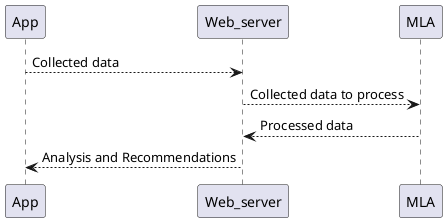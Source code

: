 @startuml
App --> Web_server: Collected data
Web_server --> MLA: Collected data to process
MLA --> Web_server: Processed data
Web_server --> App: Analysis and Recommendations
@enduml
